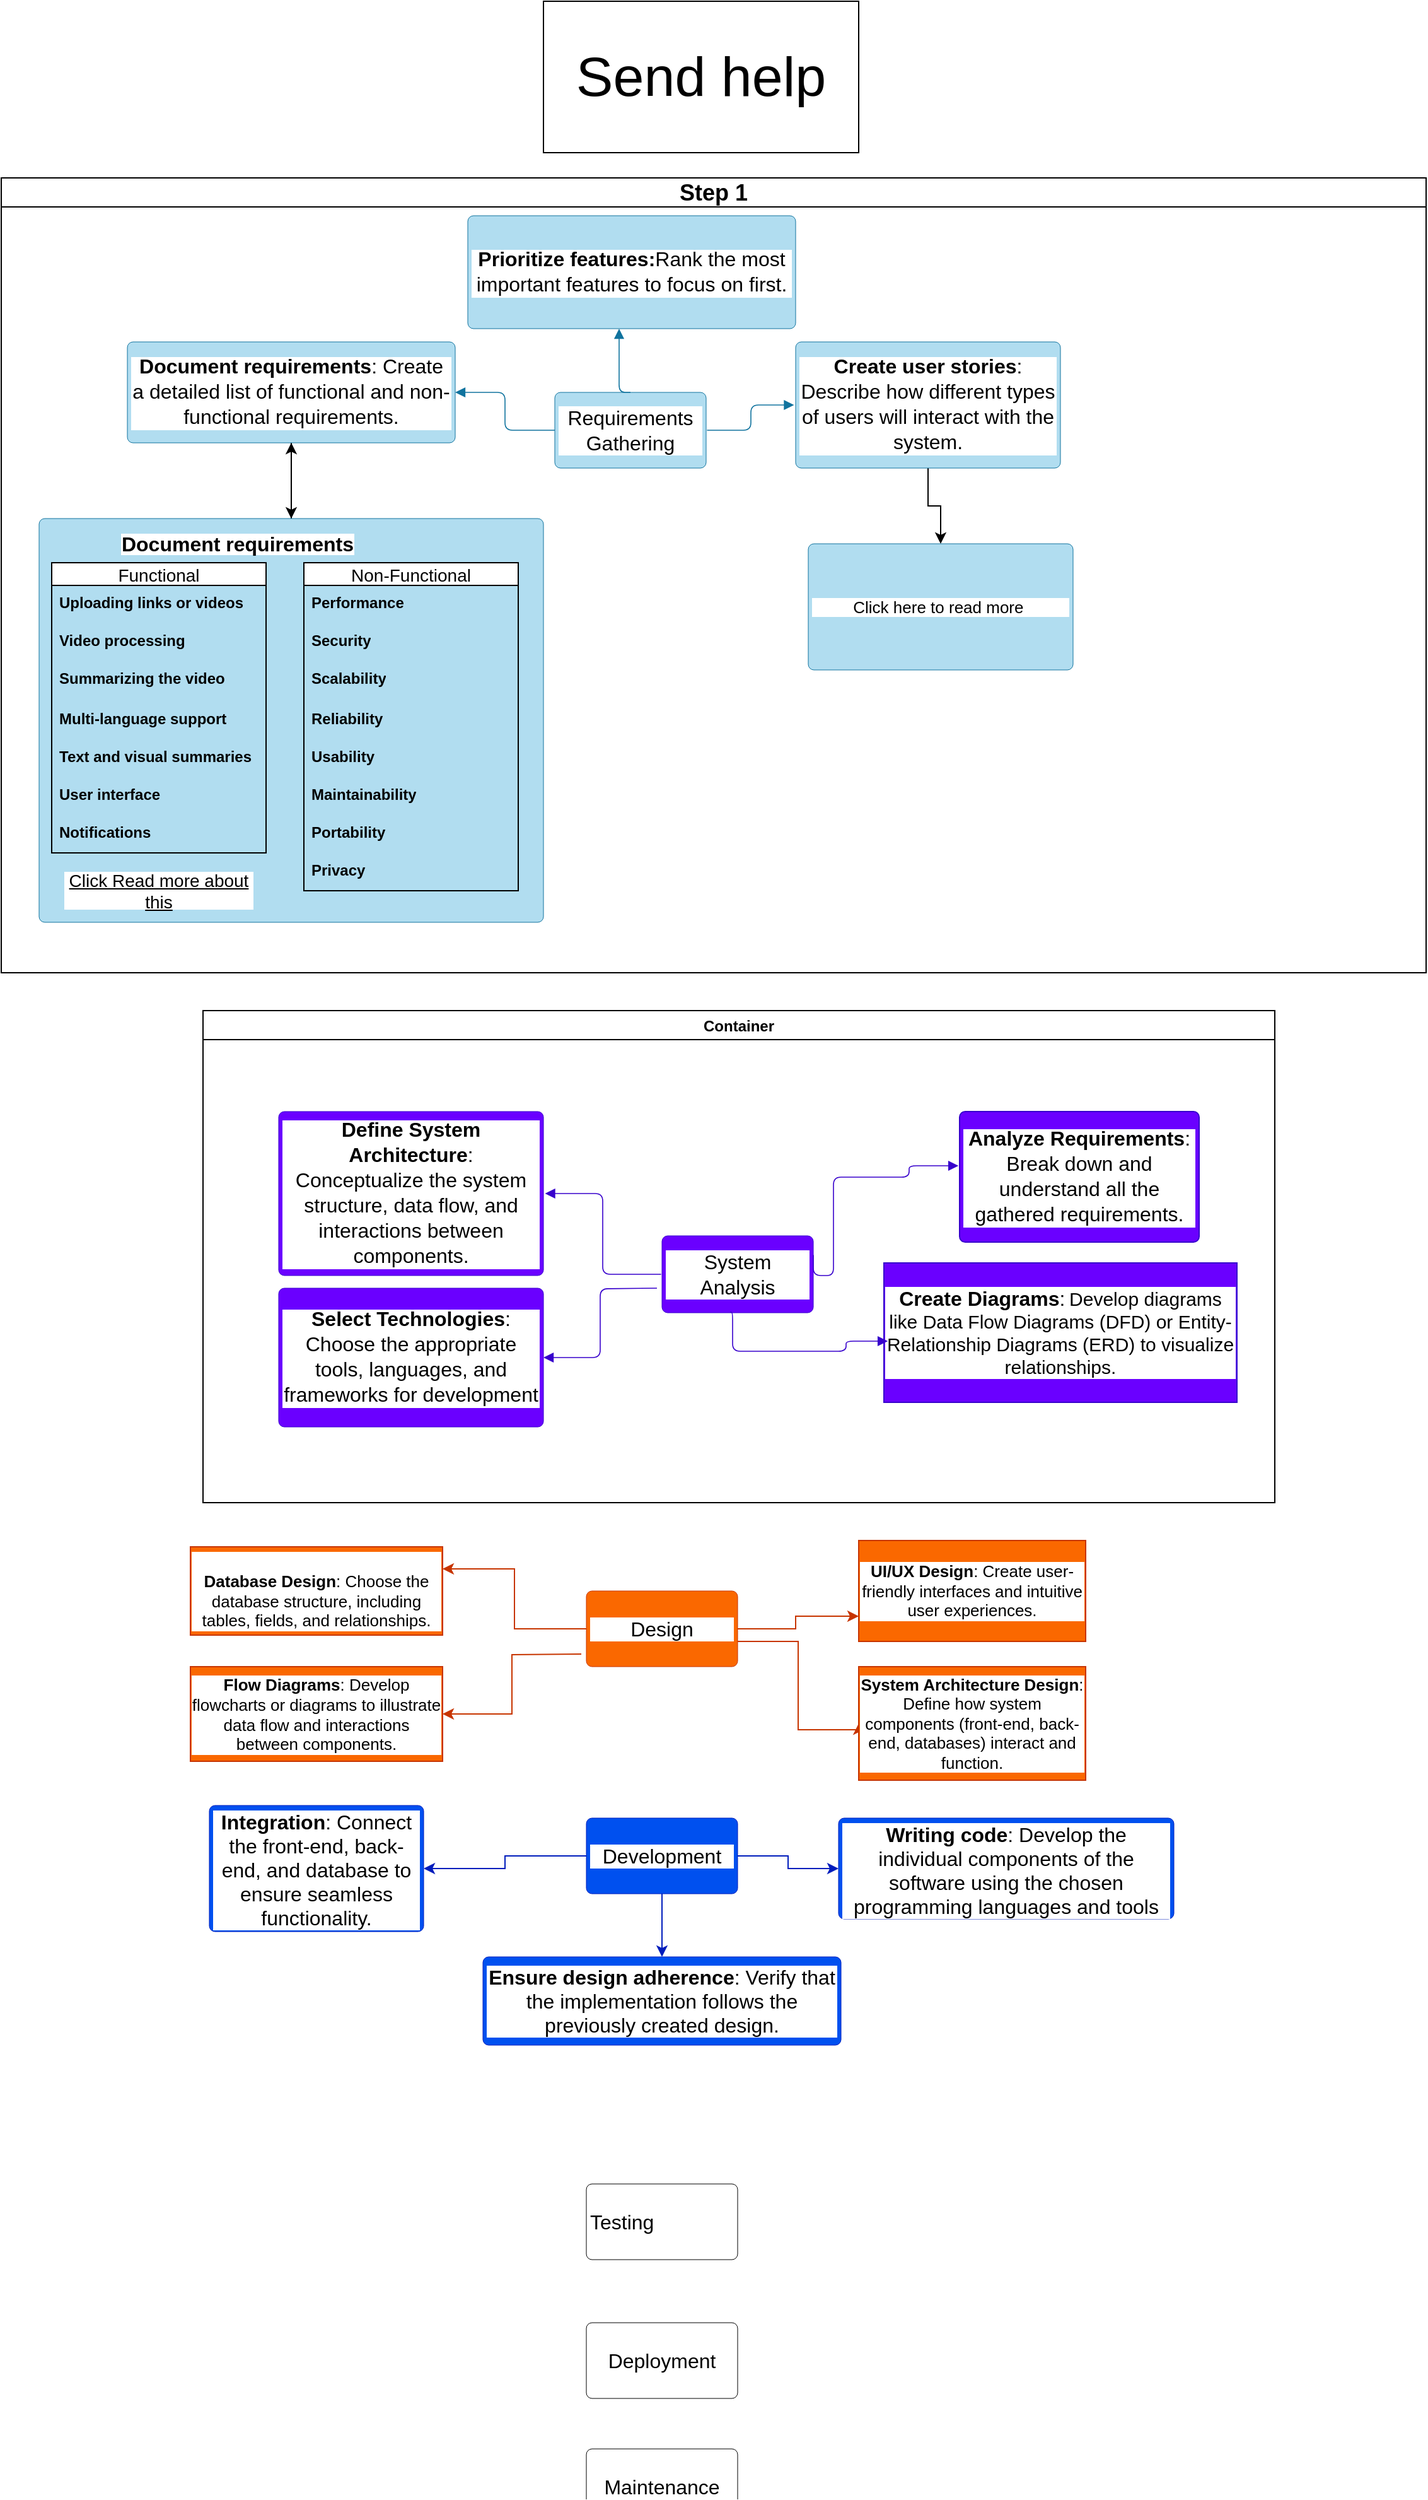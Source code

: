 <mxfile version="24.7.16">
  <diagram name="Page-1" id="OjksU21-kF56GLICyoHV">
    <mxGraphModel dx="1687" dy="3111" grid="1" gridSize="10" guides="1" tooltips="1" connect="1" arrows="1" fold="1" page="1" pageScale="1" pageWidth="850" pageHeight="1100" math="0" shadow="0">
      <root>
        <mxCell id="0" />
        <mxCell id="1" parent="0" />
        <mxCell id="JmRwEgHg82G_SG1-J1jg-32" value="" style="edgeStyle=orthogonalEdgeStyle;rounded=0;orthogonalLoop=1;jettySize=auto;html=1;entryX=0;entryY=0.75;entryDx=0;entryDy=0;fillColor=#fa6800;strokeColor=#C73500;labelBackgroundColor=default;" parent="1" source="JmRwEgHg82G_SG1-J1jg-1" target="JmRwEgHg82G_SG1-J1jg-29" edge="1">
          <mxGeometry relative="1" as="geometry">
            <mxPoint x="824" y="-650" as="targetPoint" />
            <Array as="points">
              <mxPoint x="930" y="-540" />
              <mxPoint x="930" y="-550" />
            </Array>
          </mxGeometry>
        </mxCell>
        <mxCell id="JmRwEgHg82G_SG1-J1jg-35" value="" style="edgeStyle=orthogonalEdgeStyle;rounded=0;orthogonalLoop=1;jettySize=auto;html=1;entryX=0;entryY=0.5;entryDx=0;entryDy=0;fillColor=#fa6800;strokeColor=#C73500;labelBackgroundColor=default;" parent="1" source="JmRwEgHg82G_SG1-J1jg-1" target="JmRwEgHg82G_SG1-J1jg-34" edge="1">
          <mxGeometry relative="1" as="geometry">
            <Array as="points">
              <mxPoint x="932" y="-530" />
              <mxPoint x="932" y="-460" />
            </Array>
          </mxGeometry>
        </mxCell>
        <mxCell id="JmRwEgHg82G_SG1-J1jg-39" value="" style="edgeStyle=orthogonalEdgeStyle;rounded=0;orthogonalLoop=1;jettySize=auto;html=1;entryX=1;entryY=0.25;entryDx=0;entryDy=0;fillColor=#fa6800;strokeColor=#C73500;labelBackgroundColor=default;" parent="1" source="JmRwEgHg82G_SG1-J1jg-1" target="JmRwEgHg82G_SG1-J1jg-36" edge="1">
          <mxGeometry relative="1" as="geometry">
            <mxPoint x="824" y="-650" as="targetPoint" />
          </mxGeometry>
        </mxCell>
        <mxCell id="JmRwEgHg82G_SG1-J1jg-1" value="Design" style="html=1;overflow=block;blockSpacing=1;whiteSpace=wrap;fontSize=16;spacing=3.8;rounded=1;absoluteArcSize=1;arcSize=9;strokeWidth=NaN;lucidId=nY~a-v1Nz4EH;labelBackgroundColor=default;fillColor=#fa6800;fontColor=#000000;strokeColor=#C73500;" parent="1" vertex="1">
          <mxGeometry x="764" y="-570" width="120" height="60" as="geometry" />
        </mxCell>
        <mxCell id="JmRwEgHg82G_SG1-J1jg-42" value="" style="edgeStyle=orthogonalEdgeStyle;rounded=0;orthogonalLoop=1;jettySize=auto;html=1;fillColor=#0050ef;strokeColor=#001DBC;labelBackgroundColor=default;fontColor=default;" parent="1" source="JmRwEgHg82G_SG1-J1jg-2" target="JmRwEgHg82G_SG1-J1jg-41" edge="1">
          <mxGeometry relative="1" as="geometry" />
        </mxCell>
        <mxCell id="JmRwEgHg82G_SG1-J1jg-44" value="" style="edgeStyle=orthogonalEdgeStyle;rounded=0;orthogonalLoop=1;jettySize=auto;html=1;fillColor=#0050ef;strokeColor=#001DBC;labelBackgroundColor=default;fontColor=default;" parent="1" source="JmRwEgHg82G_SG1-J1jg-2" target="JmRwEgHg82G_SG1-J1jg-43" edge="1">
          <mxGeometry relative="1" as="geometry" />
        </mxCell>
        <mxCell id="JmRwEgHg82G_SG1-J1jg-48" value="" style="edgeStyle=orthogonalEdgeStyle;rounded=0;orthogonalLoop=1;jettySize=auto;html=1;fillColor=#0050ef;strokeColor=#001DBC;labelBackgroundColor=default;fontColor=default;" parent="1" source="JmRwEgHg82G_SG1-J1jg-2" target="JmRwEgHg82G_SG1-J1jg-3" edge="1">
          <mxGeometry relative="1" as="geometry" />
        </mxCell>
        <mxCell id="JmRwEgHg82G_SG1-J1jg-2" value="Development" style="html=1;overflow=block;blockSpacing=1;whiteSpace=wrap;fontSize=16;spacing=3.8;rounded=1;absoluteArcSize=1;arcSize=9;strokeWidth=NaN;lucidId=AY~aSb12qtrh;labelBackgroundColor=default;fillColor=#0050ef;fontColor=default;strokeColor=#001DBC;" parent="1" vertex="1">
          <mxGeometry x="764" y="-390" width="120" height="60" as="geometry" />
        </mxCell>
        <mxCell id="JmRwEgHg82G_SG1-J1jg-3" value="&lt;strong&gt;Ensure design adherence&lt;/strong&gt;: Verify that the implementation follows the previously created design." style="html=1;overflow=block;blockSpacing=1;whiteSpace=wrap;fontSize=16;align=center;spacing=3.8;rounded=1;absoluteArcSize=1;arcSize=9;strokeWidth=NaN;lucidId=VY~a8S7SVbYF;labelBackgroundColor=default;fillColor=#0050ef;fontColor=default;strokeColor=#001DBC;" parent="1" vertex="1">
          <mxGeometry x="682" y="-280" width="284" height="70" as="geometry" />
        </mxCell>
        <mxCell id="JmRwEgHg82G_SG1-J1jg-4" value="Deployment" style="html=1;overflow=block;blockSpacing=1;whiteSpace=wrap;fontSize=16;spacing=3.8;rounded=1;absoluteArcSize=1;arcSize=9;strokeWidth=NaN;lucidId=6Y~a-WL6PUzG;labelBackgroundColor=default;" parent="1" vertex="1">
          <mxGeometry x="764" y="10" width="120" height="60" as="geometry" />
        </mxCell>
        <mxCell id="JmRwEgHg82G_SG1-J1jg-7" value="Maintenance" style="html=1;overflow=block;blockSpacing=1;whiteSpace=wrap;fontSize=16;spacing=3.8;rounded=1;absoluteArcSize=1;arcSize=9;strokeWidth=NaN;lucidId=q3~atVY8wk-X;labelBackgroundColor=default;" parent="1" vertex="1">
          <mxGeometry x="764" y="110" width="120" height="60" as="geometry" />
        </mxCell>
        <mxCell id="JmRwEgHg82G_SG1-J1jg-29" value="&lt;font style=&quot;font-size: 13px;&quot;&gt;&lt;strong&gt;UI/UX Design&lt;/strong&gt;: Create user-friendly interfaces and intuitive user experiences.&lt;/font&gt;" style="rounded=0;whiteSpace=wrap;html=1;fillColor=#fa6800;fontColor=#000000;strokeColor=#C73500;labelBackgroundColor=default;" parent="1" vertex="1">
          <mxGeometry x="980" y="-610" width="180" height="80" as="geometry" />
        </mxCell>
        <mxCell id="JmRwEgHg82G_SG1-J1jg-34" value="&lt;font style=&quot;font-size: 13px;&quot;&gt;&lt;strong&gt;System Architecture Design&lt;/strong&gt;: Define how system components (front-end, back-end, databases) interact and function.&lt;/font&gt;" style="rounded=0;whiteSpace=wrap;html=1;fillColor=#fa6800;fontColor=#000000;strokeColor=#C73500;labelBackgroundColor=default;" parent="1" vertex="1">
          <mxGeometry x="980" y="-510" width="180" height="90" as="geometry" />
        </mxCell>
        <mxCell id="JmRwEgHg82G_SG1-J1jg-36" value="&lt;font style=&quot;font-size: 13px;&quot;&gt;&lt;br&gt;&lt;strong&gt;Database Design&lt;/strong&gt;: Choose the database structure, including tables, fields, and relationships.&lt;br&gt;&lt;/font&gt;" style="rounded=0;whiteSpace=wrap;html=1;fillColor=#fa6800;fontColor=#000000;strokeColor=#C73500;labelBackgroundColor=default;" parent="1" vertex="1">
          <mxGeometry x="450" y="-605" width="200" height="70" as="geometry" />
        </mxCell>
        <mxCell id="JmRwEgHg82G_SG1-J1jg-37" value="&lt;font style=&quot;font-size: 13px;&quot;&gt;&lt;strong&gt;Flow Diagrams&lt;/strong&gt;: Develop flowcharts or diagrams to illustrate data flow and interactions between components.&lt;/font&gt;" style="rounded=0;whiteSpace=wrap;html=1;fillColor=#fa6800;fontColor=#000000;strokeColor=#C73500;labelBackgroundColor=default;" parent="1" vertex="1">
          <mxGeometry x="450" y="-510" width="200" height="75" as="geometry" />
        </mxCell>
        <mxCell id="JmRwEgHg82G_SG1-J1jg-40" value="" style="edgeStyle=orthogonalEdgeStyle;rounded=0;orthogonalLoop=1;jettySize=auto;html=1;entryX=1;entryY=0.5;entryDx=0;entryDy=0;fillColor=#fa6800;strokeColor=#C73500;labelBackgroundColor=default;" parent="1" target="JmRwEgHg82G_SG1-J1jg-37" edge="1">
          <mxGeometry relative="1" as="geometry">
            <mxPoint x="760" y="-520" as="sourcePoint" />
            <mxPoint x="834" y="-640" as="targetPoint" />
          </mxGeometry>
        </mxCell>
        <mxCell id="JmRwEgHg82G_SG1-J1jg-41" value="&lt;strong&gt;Writing code&lt;/strong&gt;: Develop the individual components of the software using the chosen programming languages and tools" style="html=1;overflow=block;blockSpacing=1;whiteSpace=wrap;fontSize=16;spacing=3.8;rounded=1;absoluteArcSize=1;arcSize=9;strokeWidth=NaN;lucidId=AY~aSb12qtrh;labelBackgroundColor=default;fillColor=#0050ef;fontColor=default;strokeColor=#001DBC;" parent="1" vertex="1">
          <mxGeometry x="964" y="-390" width="266" height="80" as="geometry" />
        </mxCell>
        <mxCell id="JmRwEgHg82G_SG1-J1jg-43" value="&lt;strong&gt;Integration&lt;/strong&gt;: Connect the front-end, back-end, and database to ensure seamless functionality." style="html=1;overflow=block;blockSpacing=1;whiteSpace=wrap;fontSize=16;spacing=3.8;rounded=1;absoluteArcSize=1;arcSize=9;strokeWidth=NaN;lucidId=AY~aSb12qtrh;labelBackgroundColor=default;fillColor=#0050ef;fontColor=default;strokeColor=#001DBC;" parent="1" vertex="1">
          <mxGeometry x="465" y="-400" width="170" height="100" as="geometry" />
        </mxCell>
        <mxCell id="JmRwEgHg82G_SG1-J1jg-49" value="&#x9;Testing" style="html=1;overflow=block;blockSpacing=1;whiteSpace=wrap;fontSize=16;align=left;spacing=3.8;rounded=1;absoluteArcSize=1;arcSize=9;strokeWidth=NaN;lucidId=VY~a8S7SVbYF;labelBackgroundColor=default;" parent="1" vertex="1">
          <mxGeometry x="764" y="-100" width="120" height="60" as="geometry" />
        </mxCell>
        <mxCell id="JmRwEgHg82G_SG1-J1jg-51" value="&lt;font style=&quot;font-size: 18px;&quot;&gt;Step 1&lt;/font&gt;" style="swimlane;whiteSpace=wrap;html=1;startSize=23;" parent="1" vertex="1">
          <mxGeometry x="300" y="-1690" width="1130" height="630" as="geometry" />
        </mxCell>
        <mxCell id="JmRwEgHg82G_SG1-J1jg-52" value="Requirements Gathering" style="html=1;overflow=block;blockSpacing=1;whiteSpace=wrap;fontSize=16;spacing=3.8;rounded=1;absoluteArcSize=1;arcSize=9;strokeWidth=NaN;lucidId=.1~a0TgRiDyi;labelBackgroundColor=default;fillColor=#b1ddf0;strokeColor=#10739e;" parent="JmRwEgHg82G_SG1-J1jg-51" vertex="1">
          <mxGeometry x="439" y="170" width="120" height="60" as="geometry" />
        </mxCell>
        <mxCell id="JmRwEgHg82G_SG1-J1jg-53" value="" style="html=1;jettySize=18;whiteSpace=wrap;overflow=block;blockSpacing=1;fontSize=13;strokeOpacity=100;strokeWidth=0.8;rounded=1;arcSize=12;edgeStyle=orthogonalEdgeStyle;startArrow=none;endArrow=block;endFill=1;exitX=0.5;exitY=0;lucidId=kLbbJI6P2jtx;labelBackgroundColor=default;exitDx=0;exitDy=0;fillColor=#b1ddf0;strokeColor=#10739e;" parent="JmRwEgHg82G_SG1-J1jg-51" source="JmRwEgHg82G_SG1-J1jg-52" target="JmRwEgHg82G_SG1-J1jg-54" edge="1">
          <mxGeometry width="100" height="100" relative="1" as="geometry">
            <Array as="points">
              <mxPoint x="490" y="150" />
              <mxPoint x="490" y="150" />
            </Array>
            <mxPoint x="623" y="215" as="targetPoint" />
          </mxGeometry>
        </mxCell>
        <mxCell id="JmRwEgHg82G_SG1-J1jg-54" value="&lt;div style=&quot;display: flex; justify-content: center; text-align: center; align-items: baseline; font-size: 0; line-height: 1.25;margin-top: -2px;&quot;&gt;&lt;span&gt;&lt;span style=&quot;font-size:16px;color:#000000;&quot;&gt; &lt;/span&gt;&lt;span style=&quot;font-size:16px;font-weight: bold;&quot;&gt;Prioritize features:&lt;/span&gt;&lt;span style=&quot;font-size:16px;color:#000000;&quot;&gt;Rank the most important features to focus on first.&lt;/span&gt;&lt;/span&gt;&lt;/div&gt;" style="html=1;overflow=block;blockSpacing=1;whiteSpace=wrap;fontSize=13;spacing=3.8;rounded=1;absoluteArcSize=1;arcSize=9;strokeWidth=NaN;lucidId=YLbbNh6ltYQk;labelBackgroundColor=default;fillColor=#b1ddf0;strokeColor=#10739e;" parent="JmRwEgHg82G_SG1-J1jg-51" vertex="1">
          <mxGeometry x="370" y="30" width="260" height="89.5" as="geometry" />
        </mxCell>
        <mxCell id="JmRwEgHg82G_SG1-J1jg-64" value="" style="edgeStyle=orthogonalEdgeStyle;rounded=0;orthogonalLoop=1;jettySize=auto;html=1;" parent="JmRwEgHg82G_SG1-J1jg-51" source="JmRwEgHg82G_SG1-J1jg-55" target="JmRwEgHg82G_SG1-J1jg-63" edge="1">
          <mxGeometry relative="1" as="geometry" />
        </mxCell>
        <mxCell id="JmRwEgHg82G_SG1-J1jg-55" value="&lt;div style=&quot;display: flex; justify-content: center; text-align: center; align-items: baseline; font-size: 0; line-height: 1.25;margin-top: -2px;&quot;&gt;&lt;span&gt;&lt;span style=&quot;font-size:16px;color:#000000;font-weight: bold;&quot;&gt;Document requirements&lt;/span&gt;&lt;span style=&quot;font-size:16px;color:#000000;&quot;&gt;: Create a detailed list of functional and non-functional requirements.&lt;/span&gt;&amp;lt;span style=&quot;font-size:13px;&quot;&amp;gt;Create a detailed list of functional and non-functional requir&lt;/span&gt;&lt;span style=&quot;font-size:16px;color:#000000;&quot;&gt; &lt;/span&gt;&lt;/div&gt;" style="html=1;overflow=block;blockSpacing=1;whiteSpace=wrap;fontSize=13;spacing=3.8;rounded=1;absoluteArcSize=1;arcSize=9;strokeWidth=NaN;lucidId=qMbbH3QFGqCu;labelBackgroundColor=default;fillColor=#b1ddf0;strokeColor=#10739e;" parent="JmRwEgHg82G_SG1-J1jg-51" vertex="1">
          <mxGeometry x="100" y="130" width="260" height="80" as="geometry" />
        </mxCell>
        <mxCell id="JmRwEgHg82G_SG1-J1jg-56" value="" style="html=1;jettySize=18;whiteSpace=wrap;overflow=block;blockSpacing=1;fontSize=13;strokeOpacity=100;strokeWidth=0.8;rounded=1;arcSize=12;edgeStyle=orthogonalEdgeStyle;startArrow=none;endArrow=block;endFill=1;exitX=1.006;exitY=0.5;exitPerimeter=0;entryX=-0.006;entryY=0.5;entryPerimeter=0;lucidId=iNbb8cwzz6Eo;labelBackgroundColor=default;fillColor=#b1ddf0;strokeColor=#10739e;" parent="JmRwEgHg82G_SG1-J1jg-51" source="JmRwEgHg82G_SG1-J1jg-52" target="JmRwEgHg82G_SG1-J1jg-57" edge="1">
          <mxGeometry width="100" height="100" relative="1" as="geometry">
            <Array as="points" />
          </mxGeometry>
        </mxCell>
        <mxCell id="JmRwEgHg82G_SG1-J1jg-101" value="" style="edgeStyle=orthogonalEdgeStyle;rounded=0;orthogonalLoop=1;jettySize=auto;html=1;" parent="JmRwEgHg82G_SG1-J1jg-51" source="JmRwEgHg82G_SG1-J1jg-57" target="JmRwEgHg82G_SG1-J1jg-100" edge="1">
          <mxGeometry relative="1" as="geometry" />
        </mxCell>
        <mxCell id="JmRwEgHg82G_SG1-J1jg-57" value="&lt;div style=&quot;display: flex; justify-content: center; text-align: center; align-items: baseline; font-size: 0; line-height: 1.25;margin-top: -2px;&quot;&gt;&lt;span&gt;&lt;span style=&quot;font-size:16px;color:#000000;font-weight: bold;&quot;&gt;Create user stories&lt;/span&gt;&lt;span style=&quot;font-size:16px;color:#000000;&quot;&gt;: Describe how different types of users will interact with the system.&lt;/span&gt;&lt;/span&gt;&lt;/div&gt;" style="html=1;overflow=block;blockSpacing=1;whiteSpace=wrap;fontSize=13;spacing=3.8;rounded=1;absoluteArcSize=1;arcSize=9;strokeWidth=NaN;lucidId=mNbbeHrmjqc-;labelBackgroundColor=default;fillColor=#b1ddf0;strokeColor=#10739e;" parent="JmRwEgHg82G_SG1-J1jg-51" vertex="1">
          <mxGeometry x="630" y="130" width="210" height="100" as="geometry" />
        </mxCell>
        <mxCell id="JmRwEgHg82G_SG1-J1jg-58" value="" style="html=1;jettySize=18;whiteSpace=wrap;overflow=block;blockSpacing=1;fontSize=13;strokeOpacity=100;strokeWidth=0.8;rounded=1;arcSize=12;edgeStyle=orthogonalEdgeStyle;startArrow=none;endArrow=block;endFill=1;exitX=0;exitY=0.5;entryX=1;entryY=0.5;lucidId=bObb_T.MiFxs;labelBackgroundColor=default;entryDx=0;entryDy=0;exitDx=0;exitDy=0;fillColor=#b1ddf0;strokeColor=#10739e;" parent="JmRwEgHg82G_SG1-J1jg-51" source="JmRwEgHg82G_SG1-J1jg-52" target="JmRwEgHg82G_SG1-J1jg-55" edge="1">
          <mxGeometry width="100" height="100" relative="1" as="geometry">
            <Array as="points" />
          </mxGeometry>
        </mxCell>
        <mxCell id="JmRwEgHg82G_SG1-J1jg-82" value="" style="edgeStyle=orthogonalEdgeStyle;rounded=0;orthogonalLoop=1;jettySize=auto;html=1;" parent="JmRwEgHg82G_SG1-J1jg-51" source="JmRwEgHg82G_SG1-J1jg-63" target="JmRwEgHg82G_SG1-J1jg-55" edge="1">
          <mxGeometry relative="1" as="geometry" />
        </mxCell>
        <mxCell id="JmRwEgHg82G_SG1-J1jg-63" value="&lt;div style=&quot;display: flex; justify-content: center; text-align: center; align-items: baseline; font-size: 0; line-height: 1.25;margin-top: -2px;&quot;&gt;&lt;span&gt;&lt;br&gt;&lt;/span&gt;&lt;span style=&quot;font-size:16px;color:#000000;&quot;&gt; &lt;/span&gt;&lt;/div&gt;" style="html=1;overflow=block;blockSpacing=1;whiteSpace=wrap;fontSize=13;spacing=3.8;rounded=1;absoluteArcSize=1;arcSize=9;strokeWidth=NaN;lucidId=qMbbH3QFGqCu;labelBackgroundColor=default;fillColor=#b1ddf0;strokeColor=#10739e;" parent="JmRwEgHg82G_SG1-J1jg-51" vertex="1">
          <mxGeometry x="30" y="270" width="400" height="320" as="geometry" />
        </mxCell>
        <mxCell id="JmRwEgHg82G_SG1-J1jg-65" value="Functional" style="swimlane;fontStyle=0;childLayout=stackLayout;horizontal=1;startSize=18;horizontalStack=0;resizeParent=1;resizeParentMax=0;resizeLast=0;collapsible=1;marginBottom=0;align=center;fontSize=14;" parent="JmRwEgHg82G_SG1-J1jg-51" vertex="1">
          <mxGeometry x="40" y="305" width="170" height="230" as="geometry">
            <mxRectangle x="40" y="305" width="110" height="30" as="alternateBounds" />
          </mxGeometry>
        </mxCell>
        <mxCell id="JmRwEgHg82G_SG1-J1jg-66" value="&lt;strong&gt;Uploading links or videos&lt;/strong&gt;" style="text;strokeColor=none;fillColor=none;spacingLeft=4;spacingRight=4;overflow=hidden;rotatable=0;points=[[0,0.5],[1,0.5]];portConstraint=eastwest;fontSize=12;whiteSpace=wrap;html=1;" parent="JmRwEgHg82G_SG1-J1jg-65" vertex="1">
          <mxGeometry y="18" width="170" height="30" as="geometry" />
        </mxCell>
        <mxCell id="JmRwEgHg82G_SG1-J1jg-67" value="&lt;b&gt;Video processing&lt;/b&gt;" style="text;strokeColor=none;fillColor=none;spacingLeft=4;spacingRight=4;overflow=hidden;rotatable=0;points=[[0,0.5],[1,0.5]];portConstraint=eastwest;fontSize=12;whiteSpace=wrap;html=1;" parent="JmRwEgHg82G_SG1-J1jg-65" vertex="1">
          <mxGeometry y="48" width="170" height="30" as="geometry" />
        </mxCell>
        <mxCell id="JmRwEgHg82G_SG1-J1jg-68" value="&lt;strong&gt;Summarizing the video&lt;/strong&gt;" style="text;strokeColor=none;fillColor=none;spacingLeft=4;spacingRight=4;overflow=hidden;rotatable=0;points=[[0,0.5],[1,0.5]];portConstraint=eastwest;fontSize=12;whiteSpace=wrap;html=1;" parent="JmRwEgHg82G_SG1-J1jg-65" vertex="1">
          <mxGeometry y="78" width="170" height="32" as="geometry" />
        </mxCell>
        <mxCell id="JmRwEgHg82G_SG1-J1jg-88" value="&lt;b&gt;Multi-language support&lt;/b&gt;" style="text;strokeColor=none;fillColor=none;spacingLeft=4;spacingRight=4;overflow=hidden;rotatable=0;points=[[0,0.5],[1,0.5]];portConstraint=eastwest;fontSize=12;whiteSpace=wrap;html=1;" parent="JmRwEgHg82G_SG1-J1jg-65" vertex="1">
          <mxGeometry y="110" width="170" height="30" as="geometry" />
        </mxCell>
        <mxCell id="JmRwEgHg82G_SG1-J1jg-86" value="&lt;strong&gt;Text and visual summaries&lt;/strong&gt;" style="text;strokeColor=none;fillColor=none;spacingLeft=4;spacingRight=4;overflow=hidden;rotatable=0;points=[[0,0.5],[1,0.5]];portConstraint=eastwest;fontSize=12;whiteSpace=wrap;html=1;" parent="JmRwEgHg82G_SG1-J1jg-65" vertex="1">
          <mxGeometry y="140" width="170" height="30" as="geometry" />
        </mxCell>
        <mxCell id="JmRwEgHg82G_SG1-J1jg-87" value="&lt;strong&gt;User interface&lt;/strong&gt;" style="text;strokeColor=none;fillColor=none;spacingLeft=4;spacingRight=4;overflow=hidden;rotatable=0;points=[[0,0.5],[1,0.5]];portConstraint=eastwest;fontSize=12;whiteSpace=wrap;html=1;" parent="JmRwEgHg82G_SG1-J1jg-65" vertex="1">
          <mxGeometry y="170" width="170" height="30" as="geometry" />
        </mxCell>
        <mxCell id="JmRwEgHg82G_SG1-J1jg-84" value="&lt;b&gt;Notifications&lt;/b&gt;" style="text;strokeColor=none;fillColor=none;spacingLeft=4;spacingRight=4;overflow=hidden;rotatable=0;points=[[0,0.5],[1,0.5]];portConstraint=eastwest;fontSize=12;whiteSpace=wrap;html=1;" parent="JmRwEgHg82G_SG1-J1jg-65" vertex="1">
          <mxGeometry y="200" width="170" height="30" as="geometry" />
        </mxCell>
        <mxCell id="JmRwEgHg82G_SG1-J1jg-83" value="&lt;span style=&quot;font-size: 16px; font-weight: 700; background-color: rgb(255, 255, 255);&quot;&gt;Document requirements&lt;/span&gt;" style="text;html=1;align=center;verticalAlign=middle;whiteSpace=wrap;rounded=0;" parent="JmRwEgHg82G_SG1-J1jg-51" vertex="1">
          <mxGeometry x="60" y="275" width="255" height="30" as="geometry" />
        </mxCell>
        <mxCell id="JmRwEgHg82G_SG1-J1jg-89" value="Non-Functional" style="swimlane;fontStyle=0;childLayout=stackLayout;horizontal=1;startSize=18;horizontalStack=0;resizeParent=1;resizeParentMax=0;resizeLast=0;collapsible=1;marginBottom=0;align=center;fontSize=14;" parent="JmRwEgHg82G_SG1-J1jg-51" vertex="1">
          <mxGeometry x="240" y="305" width="170" height="260" as="geometry">
            <mxRectangle x="240" y="305" width="130" height="30" as="alternateBounds" />
          </mxGeometry>
        </mxCell>
        <mxCell id="JmRwEgHg82G_SG1-J1jg-90" value="&lt;strong&gt;Performance&lt;/strong&gt;" style="text;strokeColor=none;fillColor=none;spacingLeft=4;spacingRight=4;overflow=hidden;rotatable=0;points=[[0,0.5],[1,0.5]];portConstraint=eastwest;fontSize=12;whiteSpace=wrap;html=1;" parent="JmRwEgHg82G_SG1-J1jg-89" vertex="1">
          <mxGeometry y="18" width="170" height="30" as="geometry" />
        </mxCell>
        <mxCell id="JmRwEgHg82G_SG1-J1jg-91" value="&lt;strong&gt;Security&lt;/strong&gt;" style="text;strokeColor=none;fillColor=none;spacingLeft=4;spacingRight=4;overflow=hidden;rotatable=0;points=[[0,0.5],[1,0.5]];portConstraint=eastwest;fontSize=12;whiteSpace=wrap;html=1;" parent="JmRwEgHg82G_SG1-J1jg-89" vertex="1">
          <mxGeometry y="48" width="170" height="30" as="geometry" />
        </mxCell>
        <mxCell id="JmRwEgHg82G_SG1-J1jg-92" value="&lt;strong&gt;Scalability&lt;/strong&gt;" style="text;strokeColor=none;fillColor=none;spacingLeft=4;spacingRight=4;overflow=hidden;rotatable=0;points=[[0,0.5],[1,0.5]];portConstraint=eastwest;fontSize=12;whiteSpace=wrap;html=1;" parent="JmRwEgHg82G_SG1-J1jg-89" vertex="1">
          <mxGeometry y="78" width="170" height="32" as="geometry" />
        </mxCell>
        <mxCell id="JmRwEgHg82G_SG1-J1jg-93" value="&lt;strong&gt;Reliability&lt;/strong&gt;" style="text;strokeColor=none;fillColor=none;spacingLeft=4;spacingRight=4;overflow=hidden;rotatable=0;points=[[0,0.5],[1,0.5]];portConstraint=eastwest;fontSize=12;whiteSpace=wrap;html=1;" parent="JmRwEgHg82G_SG1-J1jg-89" vertex="1">
          <mxGeometry y="110" width="170" height="30" as="geometry" />
        </mxCell>
        <mxCell id="JmRwEgHg82G_SG1-J1jg-94" value="&lt;strong&gt;Usability&lt;/strong&gt;" style="text;strokeColor=none;fillColor=none;spacingLeft=4;spacingRight=4;overflow=hidden;rotatable=0;points=[[0,0.5],[1,0.5]];portConstraint=eastwest;fontSize=12;whiteSpace=wrap;html=1;" parent="JmRwEgHg82G_SG1-J1jg-89" vertex="1">
          <mxGeometry y="140" width="170" height="30" as="geometry" />
        </mxCell>
        <mxCell id="JmRwEgHg82G_SG1-J1jg-97" value="&lt;strong&gt;Maintainability&lt;/strong&gt;" style="text;strokeColor=none;fillColor=none;spacingLeft=4;spacingRight=4;overflow=hidden;rotatable=0;points=[[0,0.5],[1,0.5]];portConstraint=eastwest;fontSize=12;whiteSpace=wrap;html=1;" parent="JmRwEgHg82G_SG1-J1jg-89" vertex="1">
          <mxGeometry y="170" width="170" height="30" as="geometry" />
        </mxCell>
        <mxCell id="JmRwEgHg82G_SG1-J1jg-95" value="&lt;strong&gt;Portability&amp;nbsp;&lt;/strong&gt;" style="text;strokeColor=none;fillColor=none;spacingLeft=4;spacingRight=4;overflow=hidden;rotatable=0;points=[[0,0.5],[1,0.5]];portConstraint=eastwest;fontSize=12;whiteSpace=wrap;html=1;" parent="JmRwEgHg82G_SG1-J1jg-89" vertex="1">
          <mxGeometry y="200" width="170" height="30" as="geometry" />
        </mxCell>
        <mxCell id="JmRwEgHg82G_SG1-J1jg-96" value="&lt;strong&gt;Privacy&lt;/strong&gt;" style="text;strokeColor=none;fillColor=none;spacingLeft=4;spacingRight=4;overflow=hidden;rotatable=0;points=[[0,0.5],[1,0.5]];portConstraint=eastwest;fontSize=12;whiteSpace=wrap;html=1;" parent="JmRwEgHg82G_SG1-J1jg-89" vertex="1">
          <mxGeometry y="230" width="170" height="30" as="geometry" />
        </mxCell>
        <UserObject label="&lt;font style=&quot;font-size: 14px;&quot;&gt;&lt;u&gt;Click Read more about this&lt;/u&gt;&lt;/font&gt;" link="https://docs.google.com/document/d/1GYMyFnKAEZ0dDv6Ty4nNmSNK-7abCRfsDbh7YhiO94w/edit?usp=sharing" linkTarget="_blank" id="JmRwEgHg82G_SG1-J1jg-98">
          <mxCell style="text;html=1;align=center;verticalAlign=middle;whiteSpace=wrap;rounded=0;fillColor=#FFFFFF;" parent="JmRwEgHg82G_SG1-J1jg-51" vertex="1">
            <mxGeometry x="50" y="550" width="150" height="30" as="geometry" />
          </mxCell>
        </UserObject>
        <UserObject label="Click here to read more&amp;nbsp;" link="https://docs.google.com/document/d/1kQtHRwp4ykcHnQpEatVQkxf67ytnUpM3kLFF2caCbfc/edit?usp=sharing" linkTarget="_blank" id="JmRwEgHg82G_SG1-J1jg-100">
          <mxCell style="html=1;overflow=block;blockSpacing=1;whiteSpace=wrap;fontSize=13;spacing=3.8;rounded=1;absoluteArcSize=1;arcSize=9;strokeWidth=NaN;lucidId=mNbbeHrmjqc-;labelBackgroundColor=default;fillColor=#b1ddf0;strokeColor=#10739e;" parent="JmRwEgHg82G_SG1-J1jg-51" vertex="1">
            <mxGeometry x="640" y="290" width="210" height="100" as="geometry" />
          </mxCell>
        </UserObject>
        <mxCell id="JmRwEgHg82G_SG1-J1jg-102" value="Container" style="swimlane;" parent="1" vertex="1">
          <mxGeometry x="460" y="-1030" width="850" height="390" as="geometry" />
        </mxCell>
        <mxCell id="JmRwEgHg82G_SG1-J1jg-6" value="System Analysis" style="html=1;overflow=block;blockSpacing=1;whiteSpace=wrap;fontSize=16;spacing=3.8;rounded=1;absoluteArcSize=1;arcSize=9;strokeWidth=NaN;lucidId=t2~aDKnk3Tje;labelBackgroundColor=default;fillColor=#6a00ff;strokeColor=#3700CC;fontColor=default;" parent="JmRwEgHg82G_SG1-J1jg-102" vertex="1">
          <mxGeometry x="364" y="178.5" width="120" height="61" as="geometry" />
        </mxCell>
        <mxCell id="JmRwEgHg82G_SG1-J1jg-15" value="&lt;div style=&quot;display: flex; justify-content: center; text-align: center; align-items: baseline; font-size: 0; line-height: 1.25;margin-top: -2px;&quot;&gt;&lt;span&gt;&lt;span style=&quot;font-size:16px;font-weight: bold;&quot;&gt;Analyze Requirements&lt;/span&gt;&lt;span style=&quot;font-size:16px;&quot;&gt;: Break down and understand all the gathered requirements.&lt;/span&gt;&lt;/span&gt;&lt;/div&gt;" style="html=1;overflow=block;blockSpacing=1;whiteSpace=wrap;fontSize=13;spacing=3.8;rounded=1;absoluteArcSize=1;arcSize=9;strokeWidth=1;lucidId=uVbbZWx4geT6;labelBackgroundColor=default;fillColor=#6a00ff;strokeColor=#3700CC;fontColor=default;" parent="JmRwEgHg82G_SG1-J1jg-102" vertex="1">
          <mxGeometry x="600" y="80" width="190" height="103.5" as="geometry" />
        </mxCell>
        <mxCell id="JmRwEgHg82G_SG1-J1jg-16" value="" style="html=1;jettySize=18;whiteSpace=wrap;overflow=block;blockSpacing=1;fontSize=13;strokeOpacity=100;strokeWidth=0.8;rounded=1;arcSize=12;edgeStyle=orthogonalEdgeStyle;startArrow=none;endArrow=block;endFill=1;exitX=-0.006;exitY=0.5;exitPerimeter=0;entryX=1.006;entryY=0.5;entryPerimeter=0;lucidId=EVbbu~GAkLtK;labelBackgroundColor=default;fillColor=#6a00ff;strokeColor=#3700CC;fontColor=default;" parent="JmRwEgHg82G_SG1-J1jg-102" source="JmRwEgHg82G_SG1-J1jg-6" target="JmRwEgHg82G_SG1-J1jg-17" edge="1">
          <mxGeometry width="100" height="100" relative="1" as="geometry">
            <Array as="points" />
          </mxGeometry>
        </mxCell>
        <mxCell id="JmRwEgHg82G_SG1-J1jg-17" value="&lt;div style=&quot;display: flex; justify-content: center; text-align: center; align-items: baseline; font-size: 0; line-height: 1.25;margin-top: -2px;&quot;&gt;&lt;span&gt;&lt;span style=&quot;font-size:16px;font-weight: bold;&quot;&gt;Define System Architecture&lt;/span&gt;&lt;span style=&quot;font-size:16px;&quot;&gt;: Conceptualize the system structure, data flow, and interactions between components.&lt;/span&gt;&lt;/span&gt;&lt;/div&gt;" style="html=1;overflow=block;blockSpacing=1;whiteSpace=wrap;fontSize=13;spacing=3.8;rounded=1;absoluteArcSize=1;arcSize=9;strokeWidth=NaN;lucidId=EVbbYgtIqxNd;labelBackgroundColor=default;fillColor=#6a00ff;strokeColor=#3700CC;fontColor=default;" parent="JmRwEgHg82G_SG1-J1jg-102" vertex="1">
          <mxGeometry x="60" y="80" width="210" height="130" as="geometry" />
        </mxCell>
        <mxCell id="JmRwEgHg82G_SG1-J1jg-19" value="&lt;div style=&quot;display: flex; justify-content: center; text-align: center; align-items: baseline; font-size: 0; line-height: 1.25;margin-top: -2px;&quot;&gt;&lt;span&gt;&lt;span style=&quot;font-size:16px;font-weight: bold;&quot;&gt;Select Technologies&lt;/span&gt;&lt;span style=&quot;font-size:16px;&quot;&gt;: Choose the appropriate tools, languages, and frameworks for development&lt;/span&gt;&lt;/span&gt;&lt;/div&gt;" style="html=1;overflow=block;blockSpacing=1;whiteSpace=wrap;fontSize=13;spacing=3.8;rounded=1;absoluteArcSize=1;arcSize=9;strokeWidth=NaN;lucidId=uWbbACUDWX_y;labelBackgroundColor=default;fillColor=#6a00ff;strokeColor=#3700CC;fontColor=default;" parent="JmRwEgHg82G_SG1-J1jg-102" vertex="1">
          <mxGeometry x="60" y="220" width="210" height="110" as="geometry" />
        </mxCell>
        <mxCell id="JmRwEgHg82G_SG1-J1jg-22" value="" style="html=1;jettySize=18;whiteSpace=wrap;overflow=block;blockSpacing=1;fontSize=13;strokeOpacity=100;strokeWidth=0.8;rounded=1;arcSize=12;edgeStyle=orthogonalEdgeStyle;startArrow=none;endArrow=block;endFill=1;entryX=1;entryY=0.5;lucidId=EVbbu~GAkLtK;labelBackgroundColor=default;entryDx=0;entryDy=0;fillColor=#6a00ff;strokeColor=#3700CC;fontColor=default;" parent="JmRwEgHg82G_SG1-J1jg-102" target="JmRwEgHg82G_SG1-J1jg-19" edge="1">
          <mxGeometry width="100" height="100" relative="1" as="geometry">
            <Array as="points" />
            <mxPoint x="360" y="220" as="sourcePoint" />
            <mxPoint x="240" y="210" as="targetPoint" />
          </mxGeometry>
        </mxCell>
        <mxCell id="JmRwEgHg82G_SG1-J1jg-25" value="&lt;font style=&quot;font-size: 16px;&quot;&gt;&lt;strong&gt;Create Diagrams&lt;/strong&gt;:&lt;/font&gt; &lt;font style=&quot;font-size: 15px;&quot;&gt;Develop diagrams like Data Flow Diagrams (DFD) or Entity-Relationship Diagrams (ERD) to visualize relationships.&lt;/font&gt;" style="rounded=0;whiteSpace=wrap;html=1;fillColor=#6a00ff;strokeColor=#3700CC;labelBackgroundColor=default;fontColor=default;" parent="JmRwEgHg82G_SG1-J1jg-102" vertex="1">
          <mxGeometry x="540" y="200" width="280" height="110.5" as="geometry" />
        </mxCell>
        <mxCell id="JmRwEgHg82G_SG1-J1jg-27" value="" style="html=1;jettySize=18;whiteSpace=wrap;overflow=block;blockSpacing=1;fontSize=13;strokeOpacity=100;strokeWidth=0.8;rounded=1;arcSize=12;edgeStyle=orthogonalEdgeStyle;startArrow=none;endArrow=block;endFill=1;lucidId=uVbbrpP7aTMt;labelBackgroundColor=default;fillColor=#6a00ff;strokeColor=#3700CC;entryX=0.011;entryY=0.561;entryDx=0;entryDy=0;entryPerimeter=0;fontColor=default;" parent="JmRwEgHg82G_SG1-J1jg-102" target="JmRwEgHg82G_SG1-J1jg-25" edge="1">
          <mxGeometry width="100" height="100" relative="1" as="geometry">
            <Array as="points">
              <mxPoint x="420" y="239" />
              <mxPoint x="420" y="270" />
              <mxPoint x="510" y="270" />
              <mxPoint x="510" y="262" />
            </Array>
            <mxPoint x="418" y="239" as="sourcePoint" />
            <mxPoint x="509.5" y="284.75" as="targetPoint" />
          </mxGeometry>
        </mxCell>
        <mxCell id="JmRwEgHg82G_SG1-J1jg-28" value="" style="html=1;jettySize=18;whiteSpace=wrap;overflow=block;blockSpacing=1;fontSize=13;strokeOpacity=100;strokeWidth=0.8;rounded=1;arcSize=12;edgeStyle=orthogonalEdgeStyle;startArrow=none;endArrow=block;endFill=1;lucidId=iNbb8cwzz6Eo;labelBackgroundColor=default;exitX=1;exitY=0.25;exitDx=0;exitDy=0;fillColor=#6a00ff;strokeColor=#3700CC;entryX=-0.005;entryY=0.406;entryDx=0;entryDy=0;entryPerimeter=0;fontColor=default;" parent="JmRwEgHg82G_SG1-J1jg-102" source="JmRwEgHg82G_SG1-J1jg-6" target="JmRwEgHg82G_SG1-J1jg-15" edge="1">
          <mxGeometry width="100" height="100" relative="1" as="geometry">
            <Array as="points">
              <mxPoint x="484" y="210" />
              <mxPoint x="500" y="210" />
              <mxPoint x="500" y="132" />
              <mxPoint x="560" y="132" />
              <mxPoint x="560" y="123" />
            </Array>
            <mxPoint x="480" y="220" as="sourcePoint" />
            <mxPoint x="530" y="123" as="targetPoint" />
          </mxGeometry>
        </mxCell>
        <mxCell id="S3yekEfrnkjI5r3ZMV3P-2" value="&lt;font style=&quot;font-size: 44px;&quot;&gt;Send help&lt;/font&gt;" style="rounded=0;whiteSpace=wrap;html=1;" vertex="1" parent="1">
          <mxGeometry x="730" y="-1830" width="250" height="120" as="geometry" />
        </mxCell>
      </root>
    </mxGraphModel>
  </diagram>
</mxfile>
